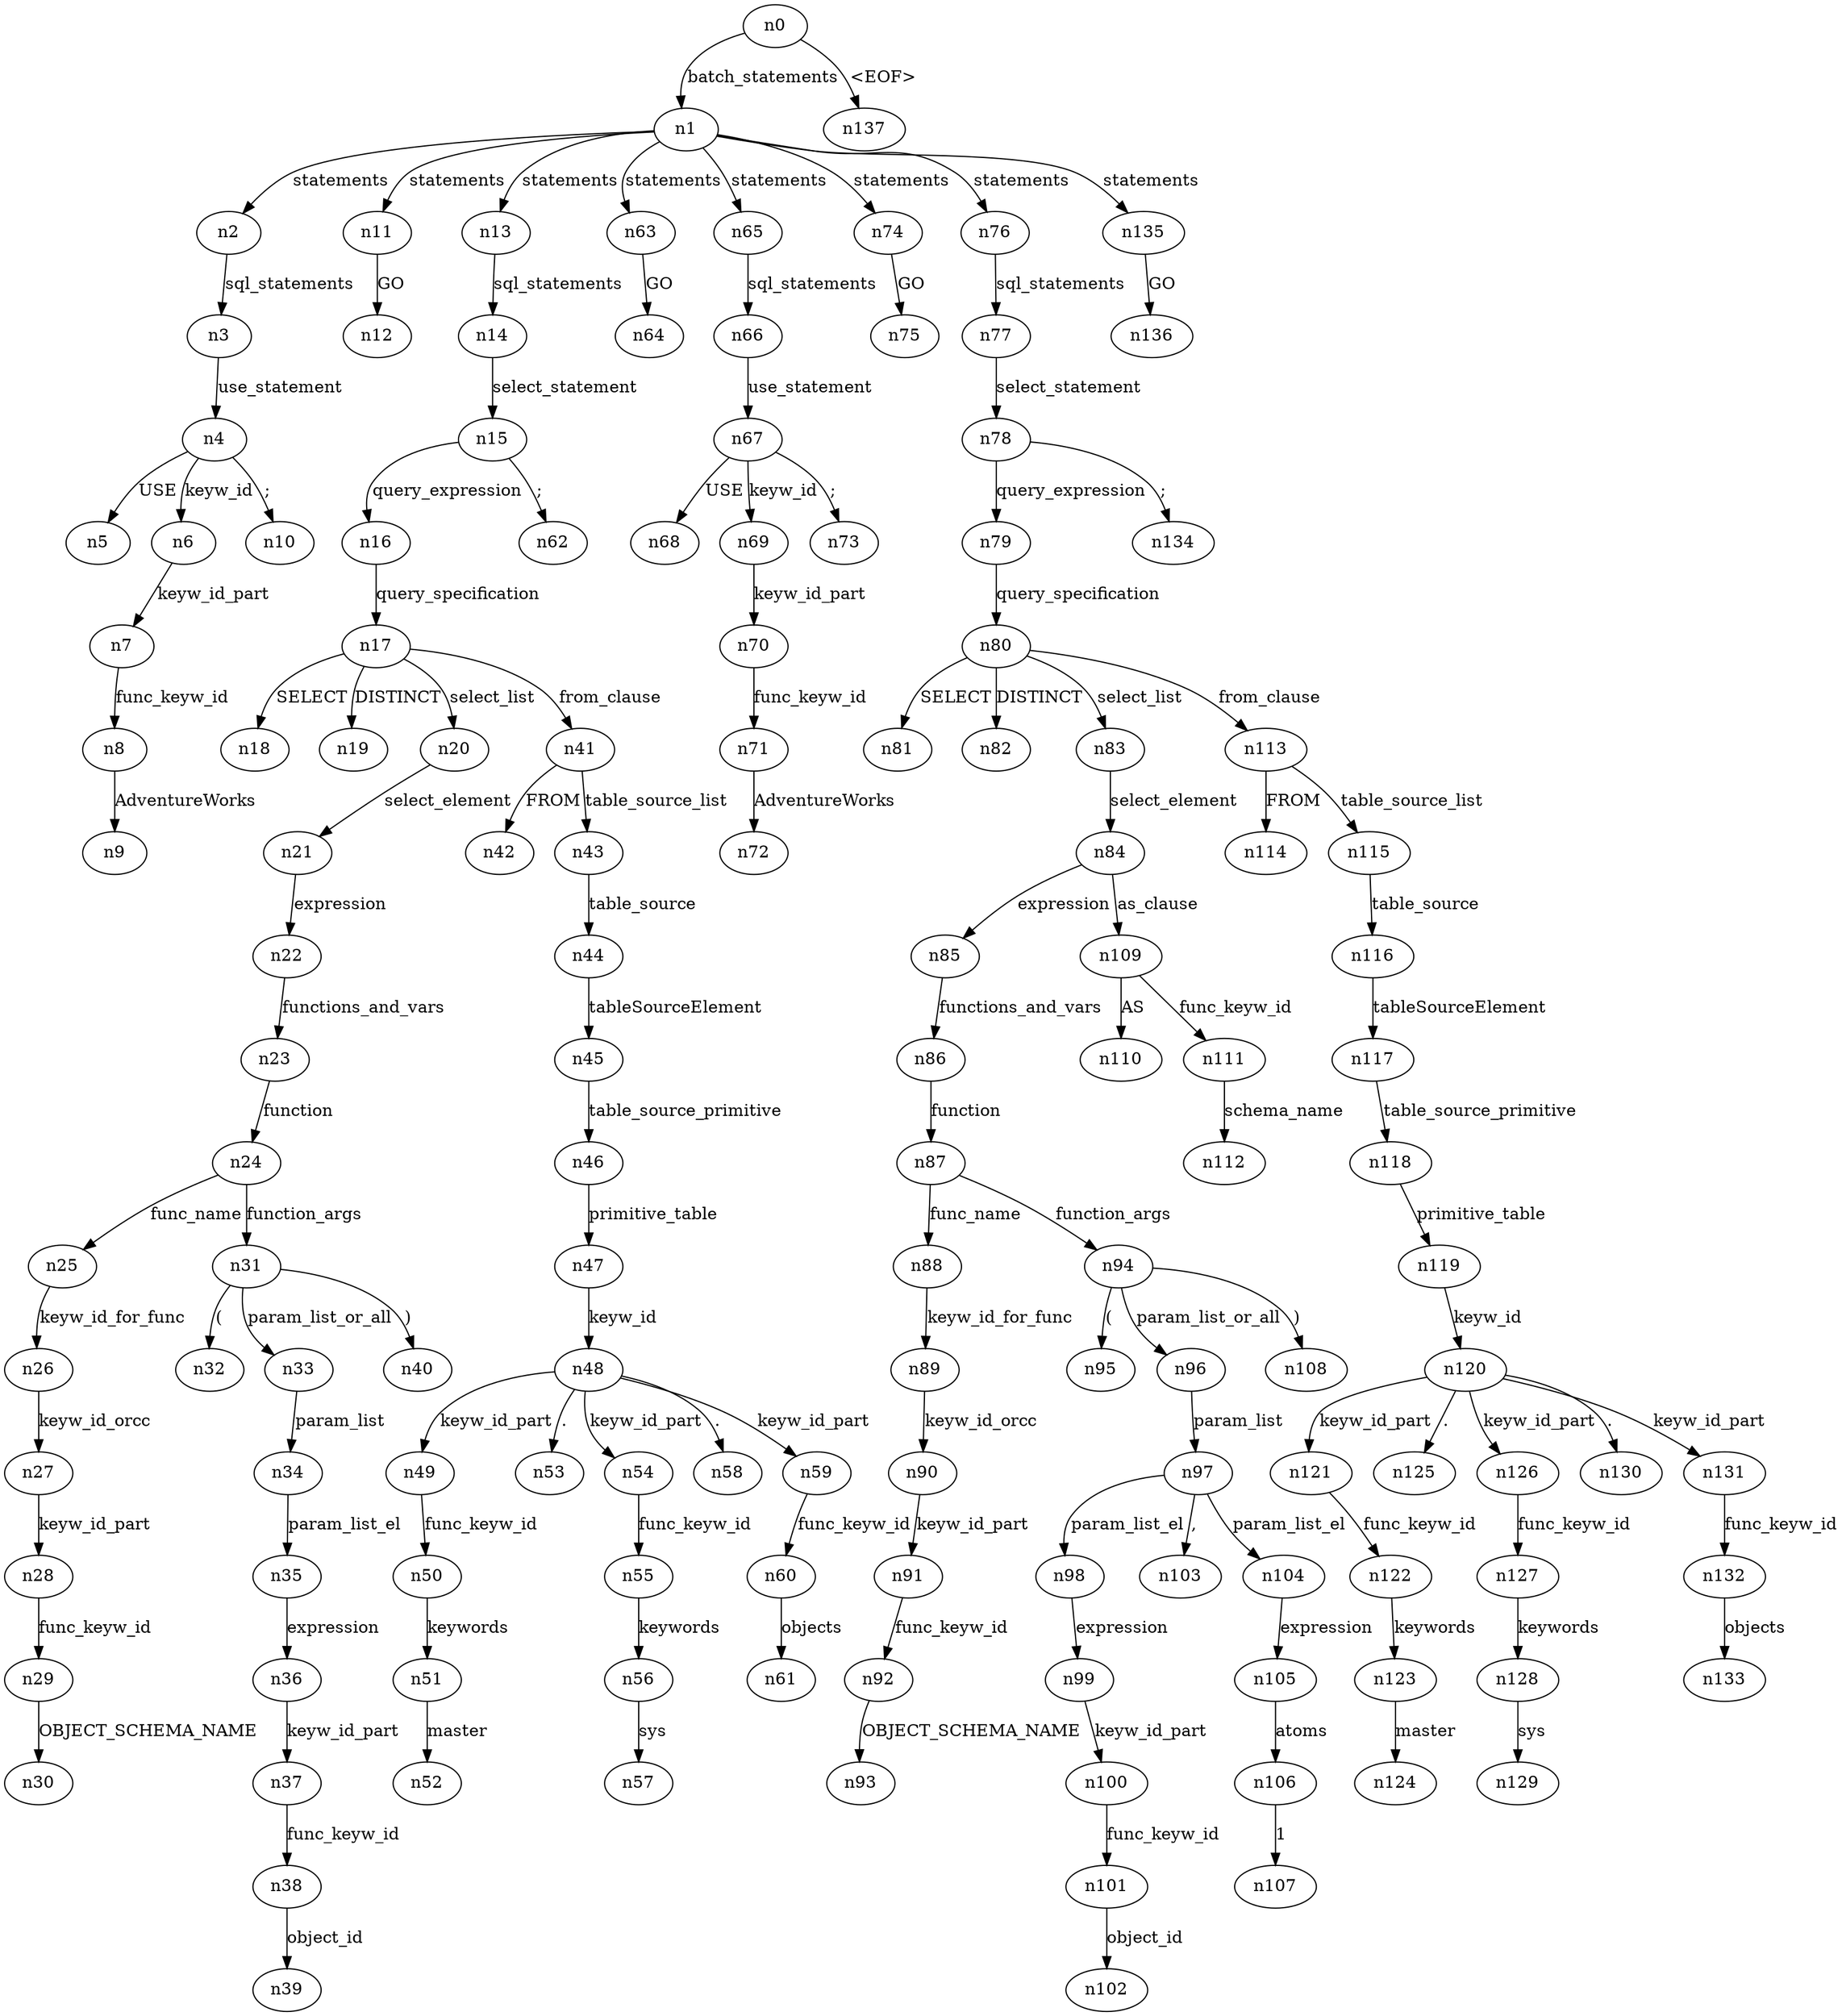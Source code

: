 digraph ParseTree {
  n0 -> n1 [label="batch_statements"];
  n1 -> n2 [label="statements"];
  n2 -> n3 [label="sql_statements"];
  n3 -> n4 [label="use_statement"];
  n4 -> n5 [label="USE"];
  n4 -> n6 [label="keyw_id"];
  n6 -> n7 [label="keyw_id_part"];
  n7 -> n8 [label="func_keyw_id"];
  n8 -> n9 [label="AdventureWorks"];
  n4 -> n10 [label=";"];
  n1 -> n11 [label="statements"];
  n11 -> n12 [label="GO"];
  n1 -> n13 [label="statements"];
  n13 -> n14 [label="sql_statements"];
  n14 -> n15 [label="select_statement"];
  n15 -> n16 [label="query_expression"];
  n16 -> n17 [label="query_specification"];
  n17 -> n18 [label="SELECT"];
  n17 -> n19 [label="DISTINCT"];
  n17 -> n20 [label="select_list"];
  n20 -> n21 [label="select_element"];
  n21 -> n22 [label="expression"];
  n22 -> n23 [label="functions_and_vars"];
  n23 -> n24 [label="function"];
  n24 -> n25 [label="func_name"];
  n25 -> n26 [label="keyw_id_for_func"];
  n26 -> n27 [label="keyw_id_orcc"];
  n27 -> n28 [label="keyw_id_part"];
  n28 -> n29 [label="func_keyw_id"];
  n29 -> n30 [label="OBJECT_SCHEMA_NAME"];
  n24 -> n31 [label="function_args"];
  n31 -> n32 [label="("];
  n31 -> n33 [label="param_list_or_all"];
  n33 -> n34 [label="param_list"];
  n34 -> n35 [label="param_list_el"];
  n35 -> n36 [label="expression"];
  n36 -> n37 [label="keyw_id_part"];
  n37 -> n38 [label="func_keyw_id"];
  n38 -> n39 [label="object_id"];
  n31 -> n40 [label=")"];
  n17 -> n41 [label="from_clause"];
  n41 -> n42 [label="FROM"];
  n41 -> n43 [label="table_source_list"];
  n43 -> n44 [label="table_source"];
  n44 -> n45 [label="tableSourceElement"];
  n45 -> n46 [label="table_source_primitive"];
  n46 -> n47 [label="primitive_table"];
  n47 -> n48 [label="keyw_id"];
  n48 -> n49 [label="keyw_id_part"];
  n49 -> n50 [label="func_keyw_id"];
  n50 -> n51 [label="keywords"];
  n51 -> n52 [label="master"];
  n48 -> n53 [label="."];
  n48 -> n54 [label="keyw_id_part"];
  n54 -> n55 [label="func_keyw_id"];
  n55 -> n56 [label="keywords"];
  n56 -> n57 [label="sys"];
  n48 -> n58 [label="."];
  n48 -> n59 [label="keyw_id_part"];
  n59 -> n60 [label="func_keyw_id"];
  n60 -> n61 [label="objects"];
  n15 -> n62 [label=";"];
  n1 -> n63 [label="statements"];
  n63 -> n64 [label="GO"];
  n1 -> n65 [label="statements"];
  n65 -> n66 [label="sql_statements"];
  n66 -> n67 [label="use_statement"];
  n67 -> n68 [label="USE"];
  n67 -> n69 [label="keyw_id"];
  n69 -> n70 [label="keyw_id_part"];
  n70 -> n71 [label="func_keyw_id"];
  n71 -> n72 [label="AdventureWorks"];
  n67 -> n73 [label=";"];
  n1 -> n74 [label="statements"];
  n74 -> n75 [label="GO"];
  n1 -> n76 [label="statements"];
  n76 -> n77 [label="sql_statements"];
  n77 -> n78 [label="select_statement"];
  n78 -> n79 [label="query_expression"];
  n79 -> n80 [label="query_specification"];
  n80 -> n81 [label="SELECT"];
  n80 -> n82 [label="DISTINCT"];
  n80 -> n83 [label="select_list"];
  n83 -> n84 [label="select_element"];
  n84 -> n85 [label="expression"];
  n85 -> n86 [label="functions_and_vars"];
  n86 -> n87 [label="function"];
  n87 -> n88 [label="func_name"];
  n88 -> n89 [label="keyw_id_for_func"];
  n89 -> n90 [label="keyw_id_orcc"];
  n90 -> n91 [label="keyw_id_part"];
  n91 -> n92 [label="func_keyw_id"];
  n92 -> n93 [label="OBJECT_SCHEMA_NAME"];
  n87 -> n94 [label="function_args"];
  n94 -> n95 [label="("];
  n94 -> n96 [label="param_list_or_all"];
  n96 -> n97 [label="param_list"];
  n97 -> n98 [label="param_list_el"];
  n98 -> n99 [label="expression"];
  n99 -> n100 [label="keyw_id_part"];
  n100 -> n101 [label="func_keyw_id"];
  n101 -> n102 [label="object_id"];
  n97 -> n103 [label=","];
  n97 -> n104 [label="param_list_el"];
  n104 -> n105 [label="expression"];
  n105 -> n106 [label="atoms"];
  n106 -> n107 [label="1"];
  n94 -> n108 [label=")"];
  n84 -> n109 [label="as_clause"];
  n109 -> n110 [label="AS"];
  n109 -> n111 [label="func_keyw_id"];
  n111 -> n112 [label="schema_name"];
  n80 -> n113 [label="from_clause"];
  n113 -> n114 [label="FROM"];
  n113 -> n115 [label="table_source_list"];
  n115 -> n116 [label="table_source"];
  n116 -> n117 [label="tableSourceElement"];
  n117 -> n118 [label="table_source_primitive"];
  n118 -> n119 [label="primitive_table"];
  n119 -> n120 [label="keyw_id"];
  n120 -> n121 [label="keyw_id_part"];
  n121 -> n122 [label="func_keyw_id"];
  n122 -> n123 [label="keywords"];
  n123 -> n124 [label="master"];
  n120 -> n125 [label="."];
  n120 -> n126 [label="keyw_id_part"];
  n126 -> n127 [label="func_keyw_id"];
  n127 -> n128 [label="keywords"];
  n128 -> n129 [label="sys"];
  n120 -> n130 [label="."];
  n120 -> n131 [label="keyw_id_part"];
  n131 -> n132 [label="func_keyw_id"];
  n132 -> n133 [label="objects"];
  n78 -> n134 [label=";"];
  n1 -> n135 [label="statements"];
  n135 -> n136 [label="GO"];
  n0 -> n137 [label="<EOF>"];
}